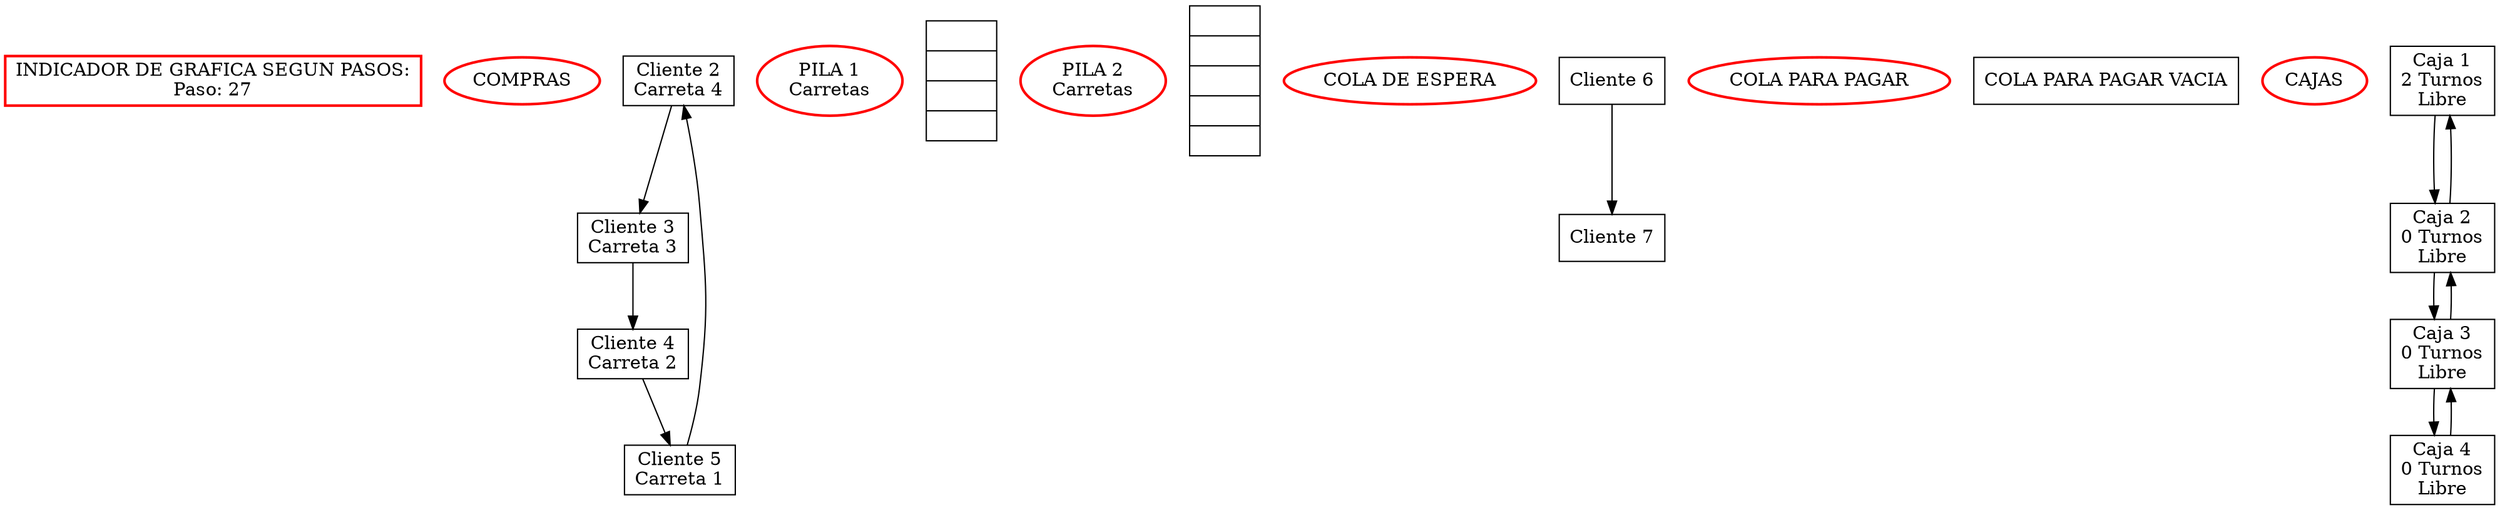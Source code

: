 digraph estructuraDatos27 {
PT [shape = box,style=bold,label = "INDICADOR DE GRAFICA SEGUN PASOS:\nPaso: 27",color=red];subgraph compras {
TCOM [shape = ellipse,style=bold,label = "COMPRAS",color=red];
COM2 [shape = box,label = "Cliente 2\nCarreta 4"];
COM3 [shape = box,label = "Cliente 3\nCarreta 3"];
COM4 [shape = box,label = "Cliente 4\nCarreta 2"];
COM5 [shape = box,label = "Cliente 5\nCarreta 1"];
COM2 -> COM3;
COM3 -> COM4;
COM4 -> COM5;
COM5 -> COM2;
}
subgraph carretas{
subgraph pilas{
node [shape=record];
TPIL [shape = ellipse,style=bold,color=red,label = "PILA 1\nCarretas"];
PILA1 [label="{|||}"];
TPIL2 [shape = ellipse,style=bold,color=red,label = "PILA 2\nCarretas"];
PILA2 [label="{||||}"];
}
}
subgraph colaEspera{
TCE [shape = ellipse,style=bold,color=red,label = "COLA DE ESPERA"];
COLE6[shape = box,label="Cliente 6"];
COLE7[shape = box,label="Cliente 7"];
COLE6 -> COLE7;
}
subgraph colaCobro{
TC [shape = ellipse,style=bold,color=red,label = "COLA PARA PAGAR"];
TC2 [shape = box,label = "COLA PARA PAGAR VACIA"];
}
subgraph cajas{
TCA [shape = ellipse,style=bold,color=red,label = "CAJAS"];
CAJA1 [shape = box,label = "Caja 1\n2 Turnos\nLibre"];
CAJA2 [shape = box,label = "Caja 2\n0 Turnos\nLibre"];
CAJA3 [shape = box,label = "Caja 3\n0 Turnos\nLibre"];
CAJA4 [shape = box,label = "Caja 4\n0 Turnos\nLibre"];
CAJA1 -> CAJA2;
CAJA2 -> CAJA3;
CAJA2 -> CAJA1;
CAJA3 -> CAJA4;
CAJA3 -> CAJA2;
CAJA4 -> CAJA3;
}
}
